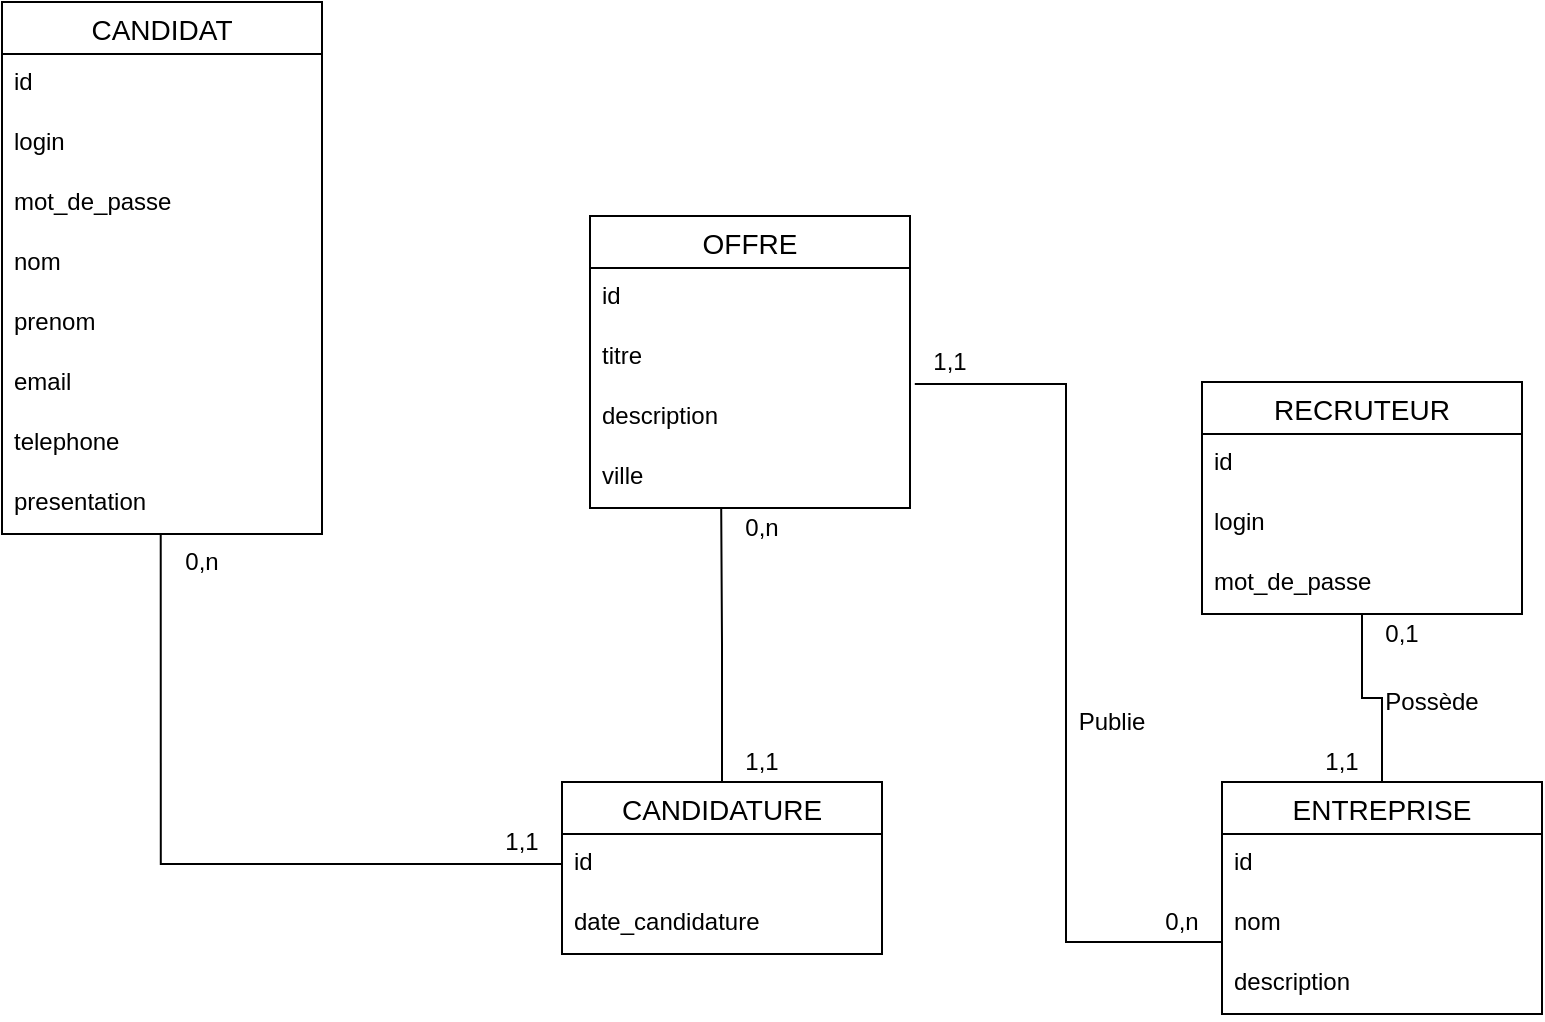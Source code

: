 <mxfile version="26.2.8">
  <diagram id="n1bBYNHhK-fs0EEXEC6L" name="Page-1">
    <mxGraphModel dx="648" dy="418" grid="1" gridSize="10" guides="1" tooltips="1" connect="1" arrows="1" fold="1" page="1" pageScale="1" pageWidth="827" pageHeight="1169" math="0" shadow="0">
      <root>
        <mxCell id="0" />
        <mxCell id="1" parent="0" />
        <mxCell id="fETJUsuyPvRUac7sWerQ-29" value="CANDIDAT" style="swimlane;fontStyle=0;childLayout=stackLayout;horizontal=1;startSize=26;horizontalStack=0;resizeParent=1;resizeParentMax=0;resizeLast=0;collapsible=1;marginBottom=0;align=center;fontSize=14;" vertex="1" parent="1">
          <mxGeometry x="40" y="10" width="160" height="266" as="geometry" />
        </mxCell>
        <mxCell id="fETJUsuyPvRUac7sWerQ-30" value="id" style="text;strokeColor=none;fillColor=none;spacingLeft=4;spacingRight=4;overflow=hidden;rotatable=0;points=[[0,0.5],[1,0.5]];portConstraint=eastwest;fontSize=12;whiteSpace=wrap;html=1;" vertex="1" parent="fETJUsuyPvRUac7sWerQ-29">
          <mxGeometry y="26" width="160" height="30" as="geometry" />
        </mxCell>
        <mxCell id="fETJUsuyPvRUac7sWerQ-31" value="login" style="text;strokeColor=none;fillColor=none;spacingLeft=4;spacingRight=4;overflow=hidden;rotatable=0;points=[[0,0.5],[1,0.5]];portConstraint=eastwest;fontSize=12;whiteSpace=wrap;html=1;" vertex="1" parent="fETJUsuyPvRUac7sWerQ-29">
          <mxGeometry y="56" width="160" height="30" as="geometry" />
        </mxCell>
        <mxCell id="fETJUsuyPvRUac7sWerQ-32" value="mot_de_passe" style="text;strokeColor=none;fillColor=none;spacingLeft=4;spacingRight=4;overflow=hidden;rotatable=0;points=[[0,0.5],[1,0.5]];portConstraint=eastwest;fontSize=12;whiteSpace=wrap;html=1;" vertex="1" parent="fETJUsuyPvRUac7sWerQ-29">
          <mxGeometry y="86" width="160" height="30" as="geometry" />
        </mxCell>
        <mxCell id="fETJUsuyPvRUac7sWerQ-33" value="nom" style="text;strokeColor=none;fillColor=none;spacingLeft=4;spacingRight=4;overflow=hidden;rotatable=0;points=[[0,0.5],[1,0.5]];portConstraint=eastwest;fontSize=12;whiteSpace=wrap;html=1;" vertex="1" parent="fETJUsuyPvRUac7sWerQ-29">
          <mxGeometry y="116" width="160" height="30" as="geometry" />
        </mxCell>
        <mxCell id="fETJUsuyPvRUac7sWerQ-34" value="prenom" style="text;strokeColor=none;fillColor=none;spacingLeft=4;spacingRight=4;overflow=hidden;rotatable=0;points=[[0,0.5],[1,0.5]];portConstraint=eastwest;fontSize=12;whiteSpace=wrap;html=1;" vertex="1" parent="fETJUsuyPvRUac7sWerQ-29">
          <mxGeometry y="146" width="160" height="30" as="geometry" />
        </mxCell>
        <mxCell id="fETJUsuyPvRUac7sWerQ-35" value="email" style="text;strokeColor=none;fillColor=none;spacingLeft=4;spacingRight=4;overflow=hidden;rotatable=0;points=[[0,0.5],[1,0.5]];portConstraint=eastwest;fontSize=12;whiteSpace=wrap;html=1;" vertex="1" parent="fETJUsuyPvRUac7sWerQ-29">
          <mxGeometry y="176" width="160" height="30" as="geometry" />
        </mxCell>
        <mxCell id="fETJUsuyPvRUac7sWerQ-36" value="telephone" style="text;strokeColor=none;fillColor=none;spacingLeft=4;spacingRight=4;overflow=hidden;rotatable=0;points=[[0,0.5],[1,0.5]];portConstraint=eastwest;fontSize=12;whiteSpace=wrap;html=1;" vertex="1" parent="fETJUsuyPvRUac7sWerQ-29">
          <mxGeometry y="206" width="160" height="30" as="geometry" />
        </mxCell>
        <mxCell id="fETJUsuyPvRUac7sWerQ-37" value="presentation" style="text;strokeColor=none;fillColor=none;spacingLeft=4;spacingRight=4;overflow=hidden;rotatable=0;points=[[0,0.5],[1,0.5]];portConstraint=eastwest;fontSize=12;whiteSpace=wrap;html=1;" vertex="1" parent="fETJUsuyPvRUac7sWerQ-29">
          <mxGeometry y="236" width="160" height="30" as="geometry" />
        </mxCell>
        <mxCell id="fETJUsuyPvRUac7sWerQ-39" value="RECRUTEUR" style="swimlane;fontStyle=0;childLayout=stackLayout;horizontal=1;startSize=26;horizontalStack=0;resizeParent=1;resizeParentMax=0;resizeLast=0;collapsible=1;marginBottom=0;align=center;fontSize=14;" vertex="1" parent="1">
          <mxGeometry x="640" y="200" width="160" height="116" as="geometry" />
        </mxCell>
        <mxCell id="fETJUsuyPvRUac7sWerQ-40" value="id" style="text;strokeColor=none;fillColor=none;spacingLeft=4;spacingRight=4;overflow=hidden;rotatable=0;points=[[0,0.5],[1,0.5]];portConstraint=eastwest;fontSize=12;whiteSpace=wrap;html=1;" vertex="1" parent="fETJUsuyPvRUac7sWerQ-39">
          <mxGeometry y="26" width="160" height="30" as="geometry" />
        </mxCell>
        <mxCell id="fETJUsuyPvRUac7sWerQ-41" value="login" style="text;strokeColor=none;fillColor=none;spacingLeft=4;spacingRight=4;overflow=hidden;rotatable=0;points=[[0,0.5],[1,0.5]];portConstraint=eastwest;fontSize=12;whiteSpace=wrap;html=1;" vertex="1" parent="fETJUsuyPvRUac7sWerQ-39">
          <mxGeometry y="56" width="160" height="30" as="geometry" />
        </mxCell>
        <mxCell id="fETJUsuyPvRUac7sWerQ-42" value="mot_de_passe" style="text;strokeColor=none;fillColor=none;spacingLeft=4;spacingRight=4;overflow=hidden;rotatable=0;points=[[0,0.5],[1,0.5]];portConstraint=eastwest;fontSize=12;whiteSpace=wrap;html=1;" vertex="1" parent="fETJUsuyPvRUac7sWerQ-39">
          <mxGeometry y="86" width="160" height="30" as="geometry" />
        </mxCell>
        <mxCell id="fETJUsuyPvRUac7sWerQ-64" style="edgeStyle=orthogonalEdgeStyle;rounded=0;orthogonalLoop=1;jettySize=auto;html=1;exitX=0.5;exitY=0;exitDx=0;exitDy=0;entryX=0.5;entryY=1;entryDx=0;entryDy=0;endArrow=none;startFill=0;" edge="1" parent="1" source="fETJUsuyPvRUac7sWerQ-43" target="fETJUsuyPvRUac7sWerQ-39">
          <mxGeometry relative="1" as="geometry">
            <mxPoint x="720" y="320" as="targetPoint" />
          </mxGeometry>
        </mxCell>
        <mxCell id="fETJUsuyPvRUac7sWerQ-43" value="ENTREPRISE" style="swimlane;fontStyle=0;childLayout=stackLayout;horizontal=1;startSize=26;horizontalStack=0;resizeParent=1;resizeParentMax=0;resizeLast=0;collapsible=1;marginBottom=0;align=center;fontSize=14;" vertex="1" parent="1">
          <mxGeometry x="650" y="400" width="160" height="116" as="geometry" />
        </mxCell>
        <mxCell id="fETJUsuyPvRUac7sWerQ-44" value="id" style="text;strokeColor=none;fillColor=none;spacingLeft=4;spacingRight=4;overflow=hidden;rotatable=0;points=[[0,0.5],[1,0.5]];portConstraint=eastwest;fontSize=12;whiteSpace=wrap;html=1;" vertex="1" parent="fETJUsuyPvRUac7sWerQ-43">
          <mxGeometry y="26" width="160" height="30" as="geometry" />
        </mxCell>
        <mxCell id="fETJUsuyPvRUac7sWerQ-45" value="nom" style="text;strokeColor=none;fillColor=none;spacingLeft=4;spacingRight=4;overflow=hidden;rotatable=0;points=[[0,0.5],[1,0.5]];portConstraint=eastwest;fontSize=12;whiteSpace=wrap;html=1;" vertex="1" parent="fETJUsuyPvRUac7sWerQ-43">
          <mxGeometry y="56" width="160" height="30" as="geometry" />
        </mxCell>
        <mxCell id="fETJUsuyPvRUac7sWerQ-46" value="description" style="text;strokeColor=none;fillColor=none;spacingLeft=4;spacingRight=4;overflow=hidden;rotatable=0;points=[[0,0.5],[1,0.5]];portConstraint=eastwest;fontSize=12;whiteSpace=wrap;html=1;" vertex="1" parent="fETJUsuyPvRUac7sWerQ-43">
          <mxGeometry y="86" width="160" height="30" as="geometry" />
        </mxCell>
        <mxCell id="fETJUsuyPvRUac7sWerQ-63" style="edgeStyle=orthogonalEdgeStyle;rounded=0;orthogonalLoop=1;jettySize=auto;html=1;exitX=0.5;exitY=0;exitDx=0;exitDy=0;entryX=0.41;entryY=0.983;entryDx=0;entryDy=0;entryPerimeter=0;endArrow=none;startFill=0;" edge="1" parent="1" source="fETJUsuyPvRUac7sWerQ-47" target="fETJUsuyPvRUac7sWerQ-54">
          <mxGeometry relative="1" as="geometry">
            <mxPoint x="399.903" y="270" as="targetPoint" />
          </mxGeometry>
        </mxCell>
        <mxCell id="fETJUsuyPvRUac7sWerQ-47" value="CANDIDATURE" style="swimlane;fontStyle=0;childLayout=stackLayout;horizontal=1;startSize=26;horizontalStack=0;resizeParent=1;resizeParentMax=0;resizeLast=0;collapsible=1;marginBottom=0;align=center;fontSize=14;" vertex="1" parent="1">
          <mxGeometry x="320" y="400" width="160" height="86" as="geometry" />
        </mxCell>
        <mxCell id="fETJUsuyPvRUac7sWerQ-48" value="id" style="text;strokeColor=none;fillColor=none;spacingLeft=4;spacingRight=4;overflow=hidden;rotatable=0;points=[[0,0.5],[1,0.5]];portConstraint=eastwest;fontSize=12;whiteSpace=wrap;html=1;" vertex="1" parent="fETJUsuyPvRUac7sWerQ-47">
          <mxGeometry y="26" width="160" height="30" as="geometry" />
        </mxCell>
        <mxCell id="fETJUsuyPvRUac7sWerQ-49" value="date_candidature" style="text;strokeColor=none;fillColor=none;spacingLeft=4;spacingRight=4;overflow=hidden;rotatable=0;points=[[0,0.5],[1,0.5]];portConstraint=eastwest;fontSize=12;whiteSpace=wrap;html=1;" vertex="1" parent="fETJUsuyPvRUac7sWerQ-47">
          <mxGeometry y="56" width="160" height="30" as="geometry" />
        </mxCell>
        <mxCell id="fETJUsuyPvRUac7sWerQ-50" value="OFFRE" style="swimlane;fontStyle=0;childLayout=stackLayout;horizontal=1;startSize=26;horizontalStack=0;resizeParent=1;resizeParentMax=0;resizeLast=0;collapsible=1;marginBottom=0;align=center;fontSize=14;" vertex="1" parent="1">
          <mxGeometry x="334" y="117" width="160" height="146" as="geometry" />
        </mxCell>
        <mxCell id="fETJUsuyPvRUac7sWerQ-51" value="id" style="text;strokeColor=none;fillColor=none;spacingLeft=4;spacingRight=4;overflow=hidden;rotatable=0;points=[[0,0.5],[1,0.5]];portConstraint=eastwest;fontSize=12;whiteSpace=wrap;html=1;" vertex="1" parent="fETJUsuyPvRUac7sWerQ-50">
          <mxGeometry y="26" width="160" height="30" as="geometry" />
        </mxCell>
        <mxCell id="fETJUsuyPvRUac7sWerQ-52" value="titre" style="text;strokeColor=none;fillColor=none;spacingLeft=4;spacingRight=4;overflow=hidden;rotatable=0;points=[[0,0.5],[1,0.5]];portConstraint=eastwest;fontSize=12;whiteSpace=wrap;html=1;" vertex="1" parent="fETJUsuyPvRUac7sWerQ-50">
          <mxGeometry y="56" width="160" height="30" as="geometry" />
        </mxCell>
        <mxCell id="fETJUsuyPvRUac7sWerQ-53" value="description" style="text;strokeColor=none;fillColor=none;spacingLeft=4;spacingRight=4;overflow=hidden;rotatable=0;points=[[0,0.5],[1,0.5]];portConstraint=eastwest;fontSize=12;whiteSpace=wrap;html=1;" vertex="1" parent="fETJUsuyPvRUac7sWerQ-50">
          <mxGeometry y="86" width="160" height="30" as="geometry" />
        </mxCell>
        <mxCell id="fETJUsuyPvRUac7sWerQ-54" value="ville" style="text;strokeColor=none;fillColor=none;spacingLeft=4;spacingRight=4;overflow=hidden;rotatable=0;points=[[0,0.5],[1,0.5]];portConstraint=eastwest;fontSize=12;whiteSpace=wrap;html=1;" vertex="1" parent="fETJUsuyPvRUac7sWerQ-50">
          <mxGeometry y="116" width="160" height="30" as="geometry" />
        </mxCell>
        <mxCell id="fETJUsuyPvRUac7sWerQ-55" value="1,1" style="text;html=1;align=center;verticalAlign=middle;whiteSpace=wrap;rounded=0;" vertex="1" parent="1">
          <mxGeometry x="690" y="380" width="40" height="20" as="geometry" />
        </mxCell>
        <mxCell id="fETJUsuyPvRUac7sWerQ-56" value="0,1" style="text;html=1;align=center;verticalAlign=middle;whiteSpace=wrap;rounded=0;" vertex="1" parent="1">
          <mxGeometry x="720" y="316" width="40" height="20" as="geometry" />
        </mxCell>
        <mxCell id="fETJUsuyPvRUac7sWerQ-58" value="Possède" style="text;html=1;align=center;verticalAlign=middle;whiteSpace=wrap;rounded=0;" vertex="1" parent="1">
          <mxGeometry x="730" y="350" width="50" height="20" as="geometry" />
        </mxCell>
        <mxCell id="fETJUsuyPvRUac7sWerQ-59" style="edgeStyle=orthogonalEdgeStyle;rounded=0;orthogonalLoop=1;jettySize=auto;html=1;exitX=0;exitY=0.8;exitDx=0;exitDy=0;entryX=1.015;entryY=0.933;entryDx=0;entryDy=0;entryPerimeter=0;endArrow=none;startFill=0;exitPerimeter=0;" edge="1" parent="1" source="fETJUsuyPvRUac7sWerQ-45" target="fETJUsuyPvRUac7sWerQ-52">
          <mxGeometry relative="1" as="geometry" />
        </mxCell>
        <mxCell id="fETJUsuyPvRUac7sWerQ-60" value="0,n" style="text;html=1;align=center;verticalAlign=middle;whiteSpace=wrap;rounded=0;" vertex="1" parent="1">
          <mxGeometry x="610" y="460" width="40" height="20" as="geometry" />
        </mxCell>
        <mxCell id="fETJUsuyPvRUac7sWerQ-61" value="1,1" style="text;html=1;align=center;verticalAlign=middle;whiteSpace=wrap;rounded=0;" vertex="1" parent="1">
          <mxGeometry x="494" y="180" width="40" height="20" as="geometry" />
        </mxCell>
        <mxCell id="fETJUsuyPvRUac7sWerQ-62" value="Publie" style="text;html=1;align=center;verticalAlign=middle;whiteSpace=wrap;rounded=0;" vertex="1" parent="1">
          <mxGeometry x="570" y="360" width="50" height="20" as="geometry" />
        </mxCell>
        <mxCell id="fETJUsuyPvRUac7sWerQ-66" style="edgeStyle=orthogonalEdgeStyle;rounded=0;orthogonalLoop=1;jettySize=auto;html=1;exitX=0;exitY=0.5;exitDx=0;exitDy=0;entryX=0.496;entryY=0.984;entryDx=0;entryDy=0;entryPerimeter=0;endArrow=none;startFill=0;" edge="1" parent="1" source="fETJUsuyPvRUac7sWerQ-48" target="fETJUsuyPvRUac7sWerQ-37">
          <mxGeometry relative="1" as="geometry" />
        </mxCell>
        <mxCell id="fETJUsuyPvRUac7sWerQ-67" value="1,1" style="text;html=1;align=center;verticalAlign=middle;whiteSpace=wrap;rounded=0;" vertex="1" parent="1">
          <mxGeometry x="400" y="380" width="40" height="20" as="geometry" />
        </mxCell>
        <mxCell id="fETJUsuyPvRUac7sWerQ-68" value="0,n" style="text;html=1;align=center;verticalAlign=middle;whiteSpace=wrap;rounded=0;" vertex="1" parent="1">
          <mxGeometry x="120" y="280" width="40" height="20" as="geometry" />
        </mxCell>
        <mxCell id="fETJUsuyPvRUac7sWerQ-69" value="1,1" style="text;html=1;align=center;verticalAlign=middle;whiteSpace=wrap;rounded=0;" vertex="1" parent="1">
          <mxGeometry x="280" y="420" width="40" height="20" as="geometry" />
        </mxCell>
        <mxCell id="fETJUsuyPvRUac7sWerQ-70" value="0,n" style="text;html=1;align=center;verticalAlign=middle;whiteSpace=wrap;rounded=0;" vertex="1" parent="1">
          <mxGeometry x="400" y="263" width="40" height="20" as="geometry" />
        </mxCell>
      </root>
    </mxGraphModel>
  </diagram>
</mxfile>
